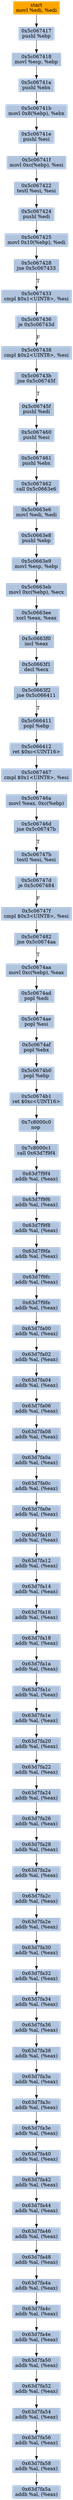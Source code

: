 digraph G {
node[shape=rectangle,style=filled,fillcolor=lightsteelblue,color=lightsteelblue]
bgcolor="transparent"
a0x5c067415movl_edi_edi[label="start\nmovl %edi, %edi",color="lightgrey",fillcolor="orange"];
a0x5c067417pushl_ebp[label="0x5c067417\npushl %ebp"];
a0x5c067418movl_esp_ebp[label="0x5c067418\nmovl %esp, %ebp"];
a0x5c06741apushl_ebx[label="0x5c06741a\npushl %ebx"];
a0x5c06741bmovl_0x8ebp__ebx[label="0x5c06741b\nmovl 0x8(%ebp), %ebx"];
a0x5c06741epushl_esi[label="0x5c06741e\npushl %esi"];
a0x5c06741fmovl_0xcebp__esi[label="0x5c06741f\nmovl 0xc(%ebp), %esi"];
a0x5c067422testl_esi_esi[label="0x5c067422\ntestl %esi, %esi"];
a0x5c067424pushl_edi[label="0x5c067424\npushl %edi"];
a0x5c067425movl_0x10ebp__edi[label="0x5c067425\nmovl 0x10(%ebp), %edi"];
a0x5c067428jne_0x5c067433[label="0x5c067428\njne 0x5c067433"];
a0x5c067433cmpl_0x1UINT8_esi[label="0x5c067433\ncmpl $0x1<UINT8>, %esi"];
a0x5c067436je_0x5c06743d[label="0x5c067436\nje 0x5c06743d"];
a0x5c067438cmpl_0x2UINT8_esi[label="0x5c067438\ncmpl $0x2<UINT8>, %esi"];
a0x5c06743bjne_0x5c06745f[label="0x5c06743b\njne 0x5c06745f"];
a0x5c06745fpushl_edi[label="0x5c06745f\npushl %edi"];
a0x5c067460pushl_esi[label="0x5c067460\npushl %esi"];
a0x5c067461pushl_ebx[label="0x5c067461\npushl %ebx"];
a0x5c067462call_0x5c0663e6[label="0x5c067462\ncall 0x5c0663e6"];
a0x5c0663e6movl_edi_edi[label="0x5c0663e6\nmovl %edi, %edi"];
a0x5c0663e8pushl_ebp[label="0x5c0663e8\npushl %ebp"];
a0x5c0663e9movl_esp_ebp[label="0x5c0663e9\nmovl %esp, %ebp"];
a0x5c0663ebmovl_0xcebp__ecx[label="0x5c0663eb\nmovl 0xc(%ebp), %ecx"];
a0x5c0663eexorl_eax_eax[label="0x5c0663ee\nxorl %eax, %eax"];
a0x5c0663f0incl_eax[label="0x5c0663f0\nincl %eax"];
a0x5c0663f1decl_ecx[label="0x5c0663f1\ndecl %ecx"];
a0x5c0663f2jne_0x5c066411[label="0x5c0663f2\njne 0x5c066411"];
a0x5c066411popl_ebp[label="0x5c066411\npopl %ebp"];
a0x5c066412ret_0xcUINT16[label="0x5c066412\nret $0xc<UINT16>"];
a0x5c067467cmpl_0x1UINT8_esi[label="0x5c067467\ncmpl $0x1<UINT8>, %esi"];
a0x5c06746amovl_eax_0xcebp_[label="0x5c06746a\nmovl %eax, 0xc(%ebp)"];
a0x5c06746djne_0x5c06747b[label="0x5c06746d\njne 0x5c06747b"];
a0x5c06747btestl_esi_esi[label="0x5c06747b\ntestl %esi, %esi"];
a0x5c06747dje_0x5c067484[label="0x5c06747d\nje 0x5c067484"];
a0x5c06747fcmpl_0x3UINT8_esi[label="0x5c06747f\ncmpl $0x3<UINT8>, %esi"];
a0x5c067482jne_0x5c0674aa[label="0x5c067482\njne 0x5c0674aa"];
a0x5c0674aamovl_0xcebp__eax[label="0x5c0674aa\nmovl 0xc(%ebp), %eax"];
a0x5c0674adpopl_edi[label="0x5c0674ad\npopl %edi"];
a0x5c0674aepopl_esi[label="0x5c0674ae\npopl %esi"];
a0x5c0674afpopl_ebx[label="0x5c0674af\npopl %ebx"];
a0x5c0674b0popl_ebp[label="0x5c0674b0\npopl %ebp"];
a0x5c0674b1ret_0xcUINT16[label="0x5c0674b1\nret $0xc<UINT16>"];
a0x7c8000c0nop_[label="0x7c8000c0\nnop "];
a0x7c8000c1call_0x63d7f9f4[label="0x7c8000c1\ncall 0x63d7f9f4"];
a0x63d7f9f4addb_al_eax_[label="0x63d7f9f4\naddb %al, (%eax)"];
a0x63d7f9f6addb_al_eax_[label="0x63d7f9f6\naddb %al, (%eax)"];
a0x63d7f9f8addb_al_eax_[label="0x63d7f9f8\naddb %al, (%eax)"];
a0x63d7f9faaddb_al_eax_[label="0x63d7f9fa\naddb %al, (%eax)"];
a0x63d7f9fcaddb_al_eax_[label="0x63d7f9fc\naddb %al, (%eax)"];
a0x63d7f9feaddb_al_eax_[label="0x63d7f9fe\naddb %al, (%eax)"];
a0x63d7fa00addb_al_eax_[label="0x63d7fa00\naddb %al, (%eax)"];
a0x63d7fa02addb_al_eax_[label="0x63d7fa02\naddb %al, (%eax)"];
a0x63d7fa04addb_al_eax_[label="0x63d7fa04\naddb %al, (%eax)"];
a0x63d7fa06addb_al_eax_[label="0x63d7fa06\naddb %al, (%eax)"];
a0x63d7fa08addb_al_eax_[label="0x63d7fa08\naddb %al, (%eax)"];
a0x63d7fa0aaddb_al_eax_[label="0x63d7fa0a\naddb %al, (%eax)"];
a0x63d7fa0caddb_al_eax_[label="0x63d7fa0c\naddb %al, (%eax)"];
a0x63d7fa0eaddb_al_eax_[label="0x63d7fa0e\naddb %al, (%eax)"];
a0x63d7fa10addb_al_eax_[label="0x63d7fa10\naddb %al, (%eax)"];
a0x63d7fa12addb_al_eax_[label="0x63d7fa12\naddb %al, (%eax)"];
a0x63d7fa14addb_al_eax_[label="0x63d7fa14\naddb %al, (%eax)"];
a0x63d7fa16addb_al_eax_[label="0x63d7fa16\naddb %al, (%eax)"];
a0x63d7fa18addb_al_eax_[label="0x63d7fa18\naddb %al, (%eax)"];
a0x63d7fa1aaddb_al_eax_[label="0x63d7fa1a\naddb %al, (%eax)"];
a0x63d7fa1caddb_al_eax_[label="0x63d7fa1c\naddb %al, (%eax)"];
a0x63d7fa1eaddb_al_eax_[label="0x63d7fa1e\naddb %al, (%eax)"];
a0x63d7fa20addb_al_eax_[label="0x63d7fa20\naddb %al, (%eax)"];
a0x63d7fa22addb_al_eax_[label="0x63d7fa22\naddb %al, (%eax)"];
a0x63d7fa24addb_al_eax_[label="0x63d7fa24\naddb %al, (%eax)"];
a0x63d7fa26addb_al_eax_[label="0x63d7fa26\naddb %al, (%eax)"];
a0x63d7fa28addb_al_eax_[label="0x63d7fa28\naddb %al, (%eax)"];
a0x63d7fa2aaddb_al_eax_[label="0x63d7fa2a\naddb %al, (%eax)"];
a0x63d7fa2caddb_al_eax_[label="0x63d7fa2c\naddb %al, (%eax)"];
a0x63d7fa2eaddb_al_eax_[label="0x63d7fa2e\naddb %al, (%eax)"];
a0x63d7fa30addb_al_eax_[label="0x63d7fa30\naddb %al, (%eax)"];
a0x63d7fa32addb_al_eax_[label="0x63d7fa32\naddb %al, (%eax)"];
a0x63d7fa34addb_al_eax_[label="0x63d7fa34\naddb %al, (%eax)"];
a0x63d7fa36addb_al_eax_[label="0x63d7fa36\naddb %al, (%eax)"];
a0x63d7fa38addb_al_eax_[label="0x63d7fa38\naddb %al, (%eax)"];
a0x63d7fa3aaddb_al_eax_[label="0x63d7fa3a\naddb %al, (%eax)"];
a0x63d7fa3caddb_al_eax_[label="0x63d7fa3c\naddb %al, (%eax)"];
a0x63d7fa3eaddb_al_eax_[label="0x63d7fa3e\naddb %al, (%eax)"];
a0x63d7fa40addb_al_eax_[label="0x63d7fa40\naddb %al, (%eax)"];
a0x63d7fa42addb_al_eax_[label="0x63d7fa42\naddb %al, (%eax)"];
a0x63d7fa44addb_al_eax_[label="0x63d7fa44\naddb %al, (%eax)"];
a0x63d7fa46addb_al_eax_[label="0x63d7fa46\naddb %al, (%eax)"];
a0x63d7fa48addb_al_eax_[label="0x63d7fa48\naddb %al, (%eax)"];
a0x63d7fa4aaddb_al_eax_[label="0x63d7fa4a\naddb %al, (%eax)"];
a0x63d7fa4caddb_al_eax_[label="0x63d7fa4c\naddb %al, (%eax)"];
a0x63d7fa4eaddb_al_eax_[label="0x63d7fa4e\naddb %al, (%eax)"];
a0x63d7fa50addb_al_eax_[label="0x63d7fa50\naddb %al, (%eax)"];
a0x63d7fa52addb_al_eax_[label="0x63d7fa52\naddb %al, (%eax)"];
a0x63d7fa54addb_al_eax_[label="0x63d7fa54\naddb %al, (%eax)"];
a0x63d7fa56addb_al_eax_[label="0x63d7fa56\naddb %al, (%eax)"];
a0x63d7fa58addb_al_eax_[label="0x63d7fa58\naddb %al, (%eax)"];
a0x63d7fa5aaddb_al_eax_[label="0x63d7fa5a\naddb %al, (%eax)"];
a0x5c067415movl_edi_edi -> a0x5c067417pushl_ebp [color="#000000"];
a0x5c067417pushl_ebp -> a0x5c067418movl_esp_ebp [color="#000000"];
a0x5c067418movl_esp_ebp -> a0x5c06741apushl_ebx [color="#000000"];
a0x5c06741apushl_ebx -> a0x5c06741bmovl_0x8ebp__ebx [color="#000000"];
a0x5c06741bmovl_0x8ebp__ebx -> a0x5c06741epushl_esi [color="#000000"];
a0x5c06741epushl_esi -> a0x5c06741fmovl_0xcebp__esi [color="#000000"];
a0x5c06741fmovl_0xcebp__esi -> a0x5c067422testl_esi_esi [color="#000000"];
a0x5c067422testl_esi_esi -> a0x5c067424pushl_edi [color="#000000"];
a0x5c067424pushl_edi -> a0x5c067425movl_0x10ebp__edi [color="#000000"];
a0x5c067425movl_0x10ebp__edi -> a0x5c067428jne_0x5c067433 [color="#000000"];
a0x5c067428jne_0x5c067433 -> a0x5c067433cmpl_0x1UINT8_esi [color="#000000",label="T"];
a0x5c067433cmpl_0x1UINT8_esi -> a0x5c067436je_0x5c06743d [color="#000000"];
a0x5c067436je_0x5c06743d -> a0x5c067438cmpl_0x2UINT8_esi [color="#000000",label="F"];
a0x5c067438cmpl_0x2UINT8_esi -> a0x5c06743bjne_0x5c06745f [color="#000000"];
a0x5c06743bjne_0x5c06745f -> a0x5c06745fpushl_edi [color="#000000",label="T"];
a0x5c06745fpushl_edi -> a0x5c067460pushl_esi [color="#000000"];
a0x5c067460pushl_esi -> a0x5c067461pushl_ebx [color="#000000"];
a0x5c067461pushl_ebx -> a0x5c067462call_0x5c0663e6 [color="#000000"];
a0x5c067462call_0x5c0663e6 -> a0x5c0663e6movl_edi_edi [color="#000000"];
a0x5c0663e6movl_edi_edi -> a0x5c0663e8pushl_ebp [color="#000000"];
a0x5c0663e8pushl_ebp -> a0x5c0663e9movl_esp_ebp [color="#000000"];
a0x5c0663e9movl_esp_ebp -> a0x5c0663ebmovl_0xcebp__ecx [color="#000000"];
a0x5c0663ebmovl_0xcebp__ecx -> a0x5c0663eexorl_eax_eax [color="#000000"];
a0x5c0663eexorl_eax_eax -> a0x5c0663f0incl_eax [color="#000000"];
a0x5c0663f0incl_eax -> a0x5c0663f1decl_ecx [color="#000000"];
a0x5c0663f1decl_ecx -> a0x5c0663f2jne_0x5c066411 [color="#000000"];
a0x5c0663f2jne_0x5c066411 -> a0x5c066411popl_ebp [color="#000000",label="T"];
a0x5c066411popl_ebp -> a0x5c066412ret_0xcUINT16 [color="#000000"];
a0x5c066412ret_0xcUINT16 -> a0x5c067467cmpl_0x1UINT8_esi [color="#000000"];
a0x5c067467cmpl_0x1UINT8_esi -> a0x5c06746amovl_eax_0xcebp_ [color="#000000"];
a0x5c06746amovl_eax_0xcebp_ -> a0x5c06746djne_0x5c06747b [color="#000000"];
a0x5c06746djne_0x5c06747b -> a0x5c06747btestl_esi_esi [color="#000000",label="T"];
a0x5c06747btestl_esi_esi -> a0x5c06747dje_0x5c067484 [color="#000000"];
a0x5c06747dje_0x5c067484 -> a0x5c06747fcmpl_0x3UINT8_esi [color="#000000",label="F"];
a0x5c06747fcmpl_0x3UINT8_esi -> a0x5c067482jne_0x5c0674aa [color="#000000"];
a0x5c067482jne_0x5c0674aa -> a0x5c0674aamovl_0xcebp__eax [color="#000000",label="T"];
a0x5c0674aamovl_0xcebp__eax -> a0x5c0674adpopl_edi [color="#000000"];
a0x5c0674adpopl_edi -> a0x5c0674aepopl_esi [color="#000000"];
a0x5c0674aepopl_esi -> a0x5c0674afpopl_ebx [color="#000000"];
a0x5c0674afpopl_ebx -> a0x5c0674b0popl_ebp [color="#000000"];
a0x5c0674b0popl_ebp -> a0x5c0674b1ret_0xcUINT16 [color="#000000"];
a0x5c0674b1ret_0xcUINT16 -> a0x7c8000c0nop_ [color="#000000"];
a0x7c8000c0nop_ -> a0x7c8000c1call_0x63d7f9f4 [color="#000000"];
a0x7c8000c1call_0x63d7f9f4 -> a0x63d7f9f4addb_al_eax_ [color="#000000"];
a0x63d7f9f4addb_al_eax_ -> a0x63d7f9f6addb_al_eax_ [color="#000000"];
a0x63d7f9f6addb_al_eax_ -> a0x63d7f9f8addb_al_eax_ [color="#000000"];
a0x63d7f9f8addb_al_eax_ -> a0x63d7f9faaddb_al_eax_ [color="#000000"];
a0x63d7f9faaddb_al_eax_ -> a0x63d7f9fcaddb_al_eax_ [color="#000000"];
a0x63d7f9fcaddb_al_eax_ -> a0x63d7f9feaddb_al_eax_ [color="#000000"];
a0x63d7f9feaddb_al_eax_ -> a0x63d7fa00addb_al_eax_ [color="#000000"];
a0x63d7fa00addb_al_eax_ -> a0x63d7fa02addb_al_eax_ [color="#000000"];
a0x63d7fa02addb_al_eax_ -> a0x63d7fa04addb_al_eax_ [color="#000000"];
a0x63d7fa04addb_al_eax_ -> a0x63d7fa06addb_al_eax_ [color="#000000"];
a0x63d7fa06addb_al_eax_ -> a0x63d7fa08addb_al_eax_ [color="#000000"];
a0x63d7fa08addb_al_eax_ -> a0x63d7fa0aaddb_al_eax_ [color="#000000"];
a0x63d7fa0aaddb_al_eax_ -> a0x63d7fa0caddb_al_eax_ [color="#000000"];
a0x63d7fa0caddb_al_eax_ -> a0x63d7fa0eaddb_al_eax_ [color="#000000"];
a0x63d7fa0eaddb_al_eax_ -> a0x63d7fa10addb_al_eax_ [color="#000000"];
a0x63d7fa10addb_al_eax_ -> a0x63d7fa12addb_al_eax_ [color="#000000"];
a0x63d7fa12addb_al_eax_ -> a0x63d7fa14addb_al_eax_ [color="#000000"];
a0x63d7fa14addb_al_eax_ -> a0x63d7fa16addb_al_eax_ [color="#000000"];
a0x63d7fa16addb_al_eax_ -> a0x63d7fa18addb_al_eax_ [color="#000000"];
a0x63d7fa18addb_al_eax_ -> a0x63d7fa1aaddb_al_eax_ [color="#000000"];
a0x63d7fa1aaddb_al_eax_ -> a0x63d7fa1caddb_al_eax_ [color="#000000"];
a0x63d7fa1caddb_al_eax_ -> a0x63d7fa1eaddb_al_eax_ [color="#000000"];
a0x63d7fa1eaddb_al_eax_ -> a0x63d7fa20addb_al_eax_ [color="#000000"];
a0x63d7fa20addb_al_eax_ -> a0x63d7fa22addb_al_eax_ [color="#000000"];
a0x63d7fa22addb_al_eax_ -> a0x63d7fa24addb_al_eax_ [color="#000000"];
a0x63d7fa24addb_al_eax_ -> a0x63d7fa26addb_al_eax_ [color="#000000"];
a0x63d7fa26addb_al_eax_ -> a0x63d7fa28addb_al_eax_ [color="#000000"];
a0x63d7fa28addb_al_eax_ -> a0x63d7fa2aaddb_al_eax_ [color="#000000"];
a0x63d7fa2aaddb_al_eax_ -> a0x63d7fa2caddb_al_eax_ [color="#000000"];
a0x63d7fa2caddb_al_eax_ -> a0x63d7fa2eaddb_al_eax_ [color="#000000"];
a0x63d7fa2eaddb_al_eax_ -> a0x63d7fa30addb_al_eax_ [color="#000000"];
a0x63d7fa30addb_al_eax_ -> a0x63d7fa32addb_al_eax_ [color="#000000"];
a0x63d7fa32addb_al_eax_ -> a0x63d7fa34addb_al_eax_ [color="#000000"];
a0x63d7fa34addb_al_eax_ -> a0x63d7fa36addb_al_eax_ [color="#000000"];
a0x63d7fa36addb_al_eax_ -> a0x63d7fa38addb_al_eax_ [color="#000000"];
a0x63d7fa38addb_al_eax_ -> a0x63d7fa3aaddb_al_eax_ [color="#000000"];
a0x63d7fa3aaddb_al_eax_ -> a0x63d7fa3caddb_al_eax_ [color="#000000"];
a0x63d7fa3caddb_al_eax_ -> a0x63d7fa3eaddb_al_eax_ [color="#000000"];
a0x63d7fa3eaddb_al_eax_ -> a0x63d7fa40addb_al_eax_ [color="#000000"];
a0x63d7fa40addb_al_eax_ -> a0x63d7fa42addb_al_eax_ [color="#000000"];
a0x63d7fa42addb_al_eax_ -> a0x63d7fa44addb_al_eax_ [color="#000000"];
a0x63d7fa44addb_al_eax_ -> a0x63d7fa46addb_al_eax_ [color="#000000"];
a0x63d7fa46addb_al_eax_ -> a0x63d7fa48addb_al_eax_ [color="#000000"];
a0x63d7fa48addb_al_eax_ -> a0x63d7fa4aaddb_al_eax_ [color="#000000"];
a0x63d7fa4aaddb_al_eax_ -> a0x63d7fa4caddb_al_eax_ [color="#000000"];
a0x63d7fa4caddb_al_eax_ -> a0x63d7fa4eaddb_al_eax_ [color="#000000"];
a0x63d7fa4eaddb_al_eax_ -> a0x63d7fa50addb_al_eax_ [color="#000000"];
a0x63d7fa50addb_al_eax_ -> a0x63d7fa52addb_al_eax_ [color="#000000"];
a0x63d7fa52addb_al_eax_ -> a0x63d7fa54addb_al_eax_ [color="#000000"];
a0x63d7fa54addb_al_eax_ -> a0x63d7fa56addb_al_eax_ [color="#000000"];
a0x63d7fa56addb_al_eax_ -> a0x63d7fa58addb_al_eax_ [color="#000000"];
a0x63d7fa58addb_al_eax_ -> a0x63d7fa5aaddb_al_eax_ [color="#000000"];
}
